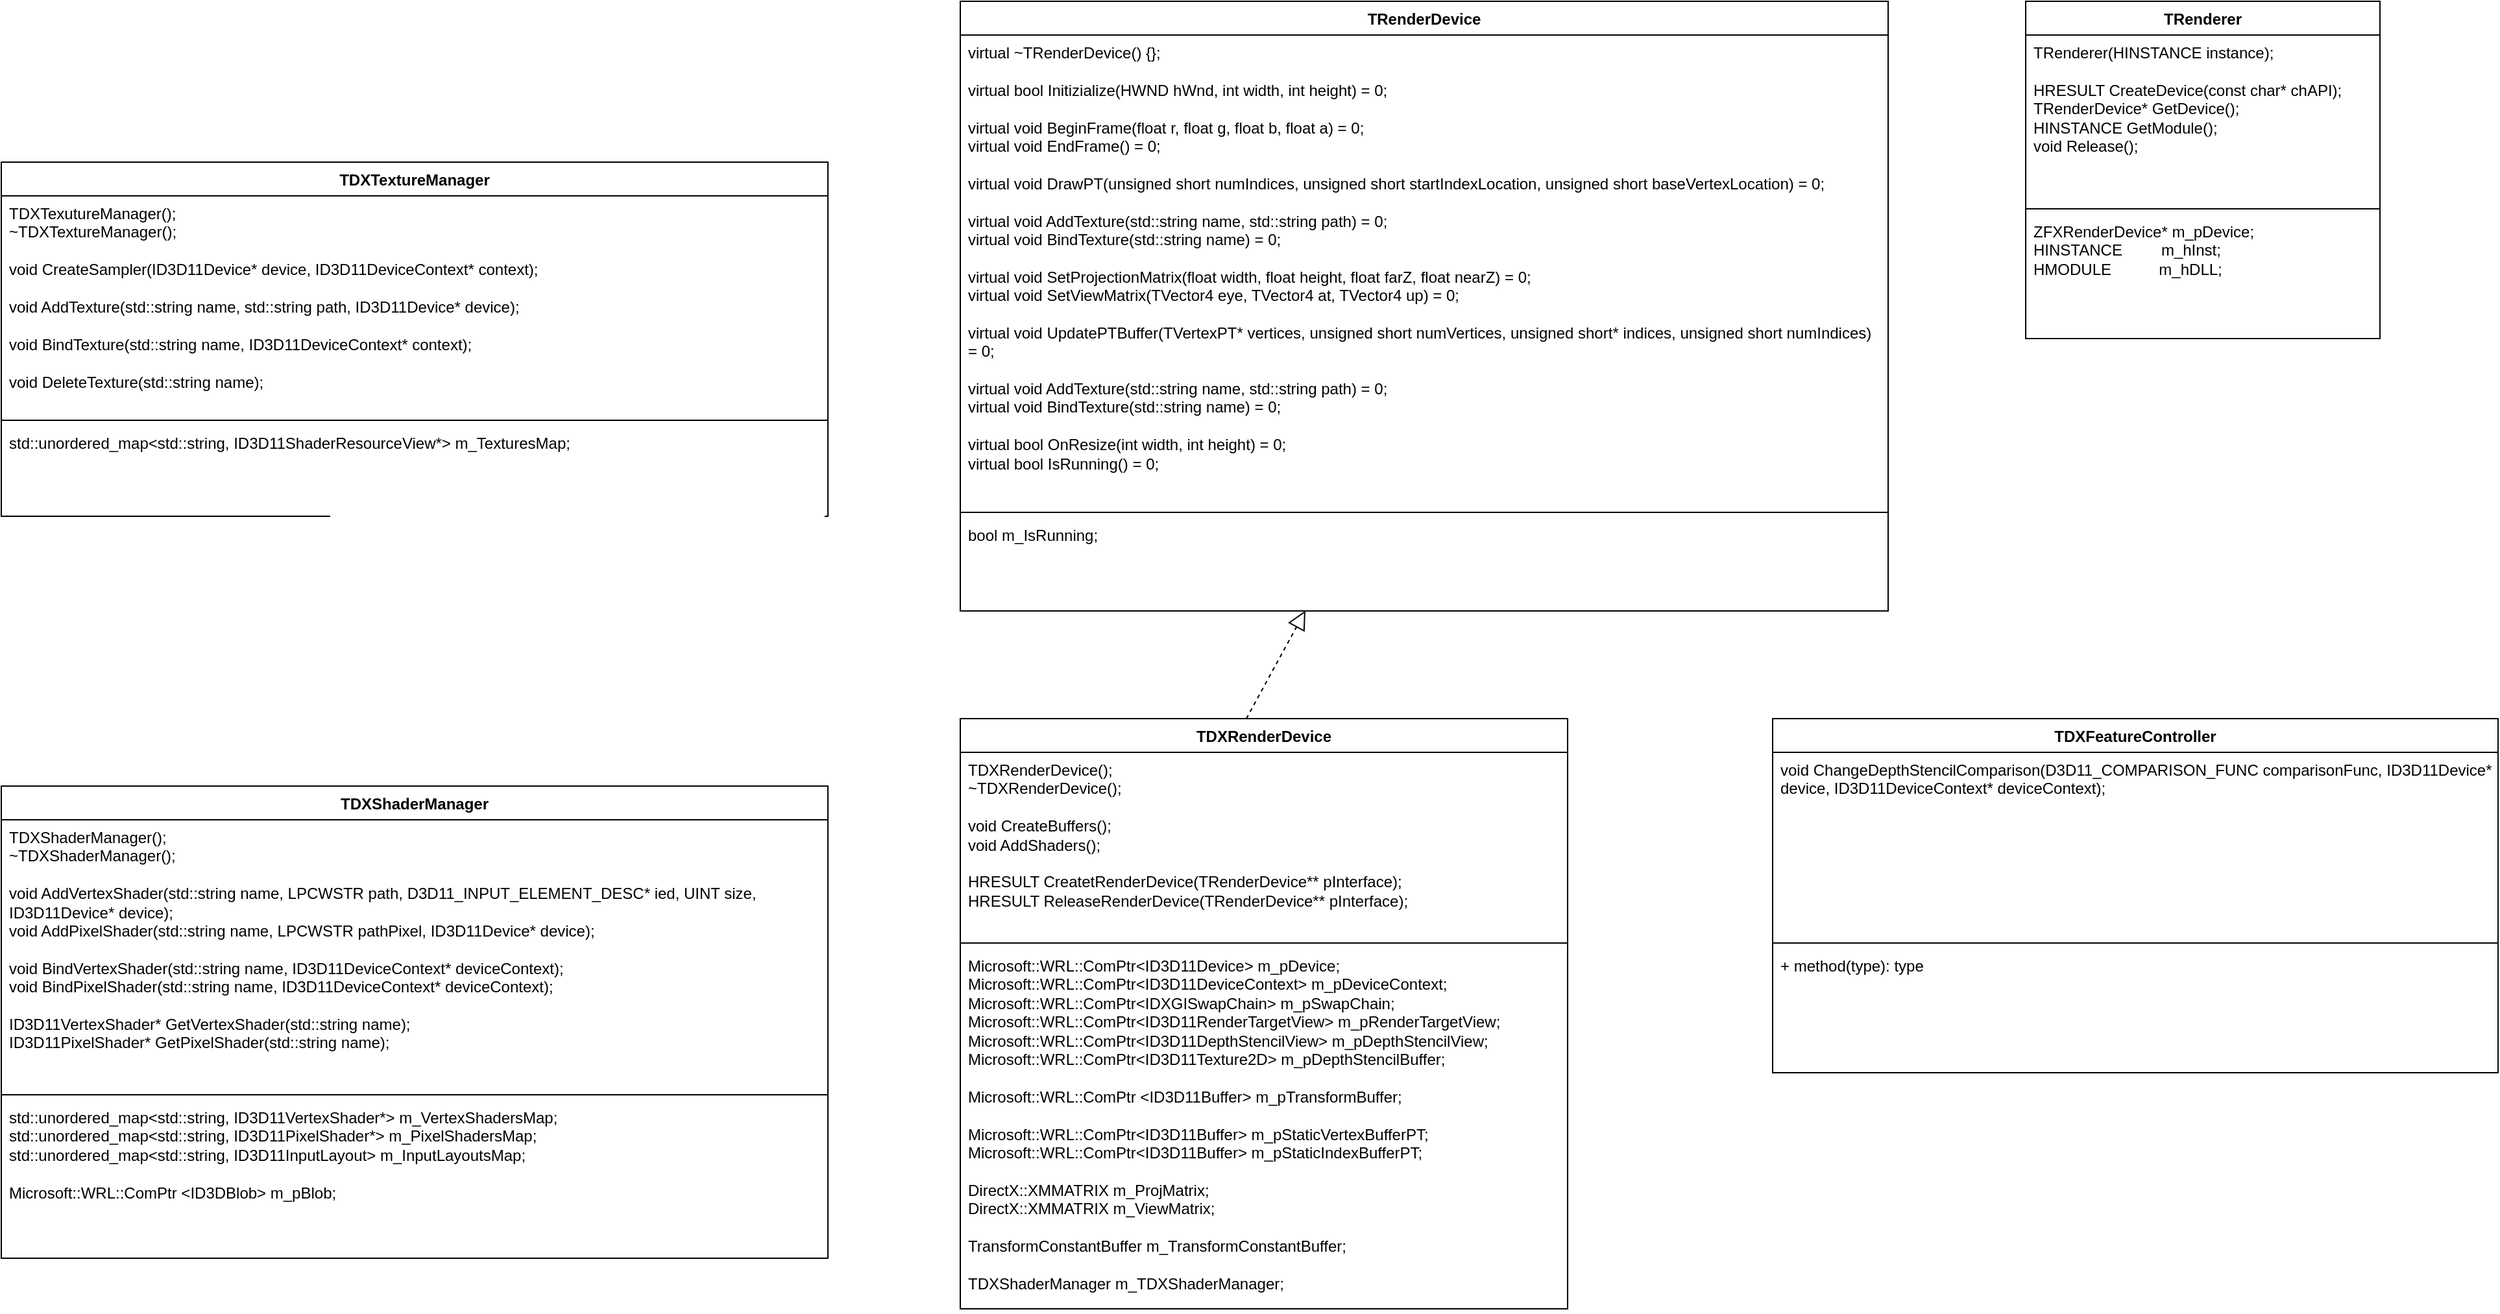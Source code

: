 <mxfile version="24.8.4">
  <diagram name="Страница — 1" id="iS9kPeVT_qTxmNW6HSiJ">
    <mxGraphModel dx="2047" dy="680" grid="1" gridSize="13" guides="1" tooltips="1" connect="1" arrows="1" fold="1" page="0" pageScale="1" pageWidth="827" pageHeight="1169" background="none" math="0" shadow="0">
      <root>
        <mxCell id="0" />
        <mxCell id="1" parent="0" />
        <mxCell id="LnMvlJYZvyKWMzvUD1xX-2" value="TRenderDevice" style="swimlane;fontStyle=1;align=center;verticalAlign=top;childLayout=stackLayout;horizontal=1;startSize=26;horizontalStack=0;resizeParent=1;resizeParentMax=0;resizeLast=0;collapsible=1;marginBottom=0;whiteSpace=wrap;html=1;" parent="1" vertex="1">
          <mxGeometry x="50" y="71" width="715" height="470" as="geometry" />
        </mxCell>
        <mxCell id="LnMvlJYZvyKWMzvUD1xX-3" value="&lt;div&gt;virtual ~TRenderDevice() {};&lt;br&gt;&lt;/div&gt;&lt;div&gt;&lt;br&gt;&lt;/div&gt;&lt;div&gt;virtual bool Initizialize(HWND hWnd, int width, int height) = 0;&lt;/div&gt;&lt;div&gt;&lt;br&gt;&lt;/div&gt;&lt;div&gt;virtual void BeginFrame(float r, float g, float b, float a) = 0;&lt;/div&gt;&lt;div&gt;virtual void EndFrame() = 0;&lt;/div&gt;&lt;div&gt;&lt;br&gt;&lt;/div&gt;&lt;div&gt;virtual void DrawPT(unsigned short numIndices, unsigned short startIndexLocation, unsigned short baseVertexLocation) = 0;&lt;br&gt;&lt;/div&gt;&lt;div&gt;&lt;br&gt;&lt;/div&gt;&lt;div&gt;virtual void AddTexture(std::string name, std::string path) = 0;&lt;br&gt;virtual void BindTexture(std::string name) = 0;&lt;br&gt;&lt;/div&gt;&lt;div&gt;&lt;br&gt;&lt;/div&gt;&lt;div&gt;virtual void SetProjectionMatrix(float width, float height, float farZ, float nearZ) = 0;&lt;/div&gt;&lt;div&gt;virtual void SetViewMatrix(TVector4 eye, TVector4 at, TVector4 up) = 0;&lt;/div&gt;&lt;div&gt;&lt;br&gt;&lt;/div&gt;&lt;div&gt;virtual void UpdatePTBuffer(TVertexPT* vertices, unsigned short numVertices, unsigned short* indices, unsigned short numIndices) = 0;&lt;/div&gt;&lt;div&gt;&lt;br&gt;&lt;/div&gt;&lt;div&gt;virtual void AddTexture(std::string name, std::string path) = 0;&lt;br&gt;virtual void BindTexture(std::string name) = 0;&lt;br&gt;&lt;/div&gt;&lt;div&gt;&lt;br&gt;&lt;/div&gt;&lt;div&gt;virtual bool OnResize(int width, int height) = 0;&lt;/div&gt;&lt;div&gt;virtual bool IsRunning() = 0;&lt;br&gt;&lt;/div&gt;" style="text;strokeColor=none;fillColor=none;align=left;verticalAlign=top;spacingLeft=4;spacingRight=4;overflow=hidden;rotatable=0;points=[[0,0.5],[1,0.5]];portConstraint=eastwest;whiteSpace=wrap;html=1;" parent="LnMvlJYZvyKWMzvUD1xX-2" vertex="1">
          <mxGeometry y="26" width="715" height="364" as="geometry" />
        </mxCell>
        <mxCell id="LnMvlJYZvyKWMzvUD1xX-4" value="" style="line;strokeWidth=1;fillColor=none;align=left;verticalAlign=middle;spacingTop=-1;spacingLeft=3;spacingRight=3;rotatable=0;labelPosition=right;points=[];portConstraint=eastwest;strokeColor=inherit;" parent="LnMvlJYZvyKWMzvUD1xX-2" vertex="1">
          <mxGeometry y="390" width="715" height="8" as="geometry" />
        </mxCell>
        <mxCell id="LnMvlJYZvyKWMzvUD1xX-5" value="&lt;div&gt;bool m_IsRunning;&lt;br&gt;&lt;/div&gt;" style="text;strokeColor=none;fillColor=none;align=left;verticalAlign=top;spacingLeft=4;spacingRight=4;overflow=hidden;rotatable=0;points=[[0,0.5],[1,0.5]];portConstraint=eastwest;whiteSpace=wrap;html=1;" parent="LnMvlJYZvyKWMzvUD1xX-2" vertex="1">
          <mxGeometry y="398" width="715" height="72" as="geometry" />
        </mxCell>
        <mxCell id="LnMvlJYZvyKWMzvUD1xX-13" value="" style="endArrow=block;dashed=1;endFill=0;endSize=12;html=1;rounded=0;entryX=0.372;entryY=0.997;entryDx=0;entryDy=0;entryPerimeter=0;exitX=0.471;exitY=0;exitDx=0;exitDy=0;exitPerimeter=0;" parent="1" source="cNzNoUKR5_ti7T2eS_Fg-1" target="LnMvlJYZvyKWMzvUD1xX-5" edge="1">
          <mxGeometry width="160" relative="1" as="geometry">
            <mxPoint x="319" y="529" as="sourcePoint" />
            <mxPoint x="500" y="320" as="targetPoint" />
          </mxGeometry>
        </mxCell>
        <mxCell id="cNzNoUKR5_ti7T2eS_Fg-1" value="TDXRenderDevice" style="swimlane;fontStyle=1;align=center;verticalAlign=top;childLayout=stackLayout;horizontal=1;startSize=26;horizontalStack=0;resizeParent=1;resizeParentMax=0;resizeLast=0;collapsible=1;marginBottom=0;whiteSpace=wrap;html=1;" parent="1" vertex="1">
          <mxGeometry x="50" y="624" width="468" height="455" as="geometry" />
        </mxCell>
        <mxCell id="cNzNoUKR5_ti7T2eS_Fg-2" value="&lt;div&gt;TDXRenderDevice();&lt;/div&gt;&lt;div&gt;~TDXRenderDevice();&lt;/div&gt;&lt;div&gt;&lt;br&gt;&lt;/div&gt;&lt;div&gt;void CreateBuffers();&lt;/div&gt;&lt;div&gt;void AddShaders();&lt;br&gt;&lt;/div&gt;&lt;div&gt;&lt;br&gt;&lt;/div&gt;&lt;div&gt;HRESULT CreatetRenderDevice(TRenderDevice** pInterface);&amp;nbsp;&amp;nbsp;&amp;nbsp;&amp;nbsp;&lt;/div&gt;&lt;div&gt;HRESULT ReleaseRenderDevice(TRenderDevice** pInterface);&lt;br&gt;&lt;br&gt;&lt;/div&gt;" style="text;strokeColor=none;fillColor=none;align=left;verticalAlign=top;spacingLeft=4;spacingRight=4;overflow=hidden;rotatable=0;points=[[0,0.5],[1,0.5]];portConstraint=eastwest;whiteSpace=wrap;html=1;" parent="cNzNoUKR5_ti7T2eS_Fg-1" vertex="1">
          <mxGeometry y="26" width="468" height="143" as="geometry" />
        </mxCell>
        <mxCell id="cNzNoUKR5_ti7T2eS_Fg-3" value="" style="line;strokeWidth=1;fillColor=none;align=left;verticalAlign=middle;spacingTop=-1;spacingLeft=3;spacingRight=3;rotatable=0;labelPosition=right;points=[];portConstraint=eastwest;strokeColor=inherit;" parent="cNzNoUKR5_ti7T2eS_Fg-1" vertex="1">
          <mxGeometry y="169" width="468" height="8" as="geometry" />
        </mxCell>
        <mxCell id="cNzNoUKR5_ti7T2eS_Fg-4" value="&lt;div&gt;Microsoft::WRL::ComPtr&amp;lt;ID3D11Device&amp;gt; m_pDevice; Microsoft::WRL::ComPtr&amp;lt;ID3D11DeviceContext&amp;gt; m_pDeviceContext; Microsoft::WRL::ComPtr&amp;lt;IDXGISwapChain&amp;gt; m_pSwapChain; Microsoft::WRL::ComPtr&amp;lt;ID3D11RenderTargetView&amp;gt; m_pRenderTargetView; Microsoft::WRL::ComPtr&amp;lt;ID3D11DepthStencilView&amp;gt; m_pDepthStencilView; Microsoft::WRL::ComPtr&amp;lt;ID3D11Texture2D&amp;gt; m_pDepthStencilBuffer;&lt;br&gt;&lt;/div&gt;&lt;div&gt;&lt;br&gt;&lt;/div&gt;&lt;div&gt;Microsoft::WRL::ComPtr &amp;lt;ID3D11Buffer&amp;gt; m_pTransformBuffer;&lt;br&gt;&lt;/div&gt;&lt;div&gt;&lt;br&gt;Microsoft::WRL::ComPtr&amp;lt;ID3D11Buffer&amp;gt; m_pStaticVertexBufferPT;&lt;br&gt;Microsoft::WRL::ComPtr&amp;lt;ID3D11Buffer&amp;gt; m_pStaticIndexBufferPT;&lt;br&gt;&lt;/div&gt;&lt;div&gt;&lt;br&gt;&lt;/div&gt;&lt;div&gt;DirectX::XMMATRIX m_ProjMatrix;&lt;br&gt;DirectX::XMMATRIX m_ViewMatrix;&lt;/div&gt;&lt;div&gt;&lt;br&gt;&lt;/div&gt;&lt;div&gt;TransformConstantBuffer m_TransformConstantBuffer;&lt;br&gt;&lt;/div&gt;&lt;div&gt;&lt;br&gt;&lt;/div&gt;&lt;div&gt;TDXShaderManager m_TDXShaderManager;&lt;br&gt;&lt;br&gt;&lt;/div&gt;" style="text;strokeColor=none;fillColor=none;align=left;verticalAlign=top;spacingLeft=4;spacingRight=4;overflow=hidden;rotatable=0;points=[[0,0.5],[1,0.5]];portConstraint=eastwest;whiteSpace=wrap;html=1;" parent="cNzNoUKR5_ti7T2eS_Fg-1" vertex="1">
          <mxGeometry y="177" width="468" height="278" as="geometry" />
        </mxCell>
        <mxCell id="cNzNoUKR5_ti7T2eS_Fg-5" value="TRenderer" style="swimlane;fontStyle=1;align=center;verticalAlign=top;childLayout=stackLayout;horizontal=1;startSize=26;horizontalStack=0;resizeParent=1;resizeParentMax=0;resizeLast=0;collapsible=1;marginBottom=0;whiteSpace=wrap;html=1;" parent="1" vertex="1">
          <mxGeometry x="871" y="71" width="273" height="260" as="geometry" />
        </mxCell>
        <mxCell id="cNzNoUKR5_ti7T2eS_Fg-6" value="&lt;div&gt;TRenderer(HINSTANCE instance);&lt;/div&gt;&lt;div&gt;&lt;br&gt;&lt;/div&gt;&lt;div&gt;HRESULT CreateDevice(const char* chAPI);&lt;/div&gt;&lt;div&gt;TRenderDevice* GetDevice();&lt;/div&gt;&lt;div&gt;HINSTANCE GetModule();&lt;/div&gt;&lt;div&gt;void Release();&lt;br&gt;&lt;/div&gt;" style="text;strokeColor=none;fillColor=none;align=left;verticalAlign=top;spacingLeft=4;spacingRight=4;overflow=hidden;rotatable=0;points=[[0,0.5],[1,0.5]];portConstraint=eastwest;whiteSpace=wrap;html=1;" parent="cNzNoUKR5_ti7T2eS_Fg-5" vertex="1">
          <mxGeometry y="26" width="273" height="130" as="geometry" />
        </mxCell>
        <mxCell id="cNzNoUKR5_ti7T2eS_Fg-7" value="" style="line;strokeWidth=1;fillColor=none;align=left;verticalAlign=middle;spacingTop=-1;spacingLeft=3;spacingRight=3;rotatable=0;labelPosition=right;points=[];portConstraint=eastwest;strokeColor=inherit;" parent="cNzNoUKR5_ti7T2eS_Fg-5" vertex="1">
          <mxGeometry y="156" width="273" height="8" as="geometry" />
        </mxCell>
        <mxCell id="cNzNoUKR5_ti7T2eS_Fg-8" value="ZFXRenderDevice* m_pDevice;&lt;br&gt;HINSTANCE&amp;nbsp;&amp;nbsp;&amp;nbsp;&amp;nbsp;&amp;nbsp;&amp;nbsp;&amp;nbsp;&amp;nbsp; m_hInst;&lt;br&gt;HMODULE&amp;nbsp;&amp;nbsp;&amp;nbsp;&amp;nbsp;&amp;nbsp;&amp;nbsp;&amp;nbsp;&amp;nbsp;&amp;nbsp;&amp;nbsp; m_hDLL;" style="text;strokeColor=none;fillColor=none;align=left;verticalAlign=top;spacingLeft=4;spacingRight=4;overflow=hidden;rotatable=0;points=[[0,0.5],[1,0.5]];portConstraint=eastwest;whiteSpace=wrap;html=1;" parent="cNzNoUKR5_ti7T2eS_Fg-5" vertex="1">
          <mxGeometry y="164" width="273" height="96" as="geometry" />
        </mxCell>
        <mxCell id="Nmb29etkxSLf_LVVn4ak-1" value="TDXShaderManager" style="swimlane;fontStyle=1;align=center;verticalAlign=top;childLayout=stackLayout;horizontal=1;startSize=26;horizontalStack=0;resizeParent=1;resizeParentMax=0;resizeLast=0;collapsible=1;marginBottom=0;whiteSpace=wrap;html=1;" parent="1" vertex="1">
          <mxGeometry x="-689" y="676" width="637" height="364" as="geometry" />
        </mxCell>
        <mxCell id="Nmb29etkxSLf_LVVn4ak-2" value="&lt;div&gt;TDXShaderManager();&lt;/div&gt;&lt;div&gt;~TDXShaderManager();&lt;/div&gt;&lt;div&gt;&lt;br&gt;&lt;/div&gt;&lt;div&gt;void AddVertexShader(std::string name, LPCWSTR path, D3D11_INPUT_ELEMENT_DESC* ied, UINT size, ID3D11Device* device);&lt;/div&gt;&lt;div&gt;void AddPixelShader(std::string name, LPCWSTR pathPixel, ID3D11Device* device);&lt;/div&gt;&lt;div&gt;&lt;br&gt;&lt;/div&gt;&lt;div&gt;void BindVertexShader(std::string name, ID3D11DeviceContext* deviceContext);&lt;/div&gt;&lt;div&gt;void BindPixelShader(std::string name, ID3D11DeviceContext* deviceContext);&lt;/div&gt;&lt;div&gt;&lt;br&gt;&lt;/div&gt;&lt;div&gt;ID3D11VertexShader* GetVertexShader(std::string name);&lt;/div&gt;&lt;div&gt;ID3D11PixelShader* GetPixelShader(std::string name);&lt;/div&gt;" style="text;strokeColor=none;fillColor=none;align=left;verticalAlign=top;spacingLeft=4;spacingRight=4;overflow=hidden;rotatable=0;points=[[0,0.5],[1,0.5]];portConstraint=eastwest;whiteSpace=wrap;html=1;" parent="Nmb29etkxSLf_LVVn4ak-1" vertex="1">
          <mxGeometry y="26" width="637" height="208" as="geometry" />
        </mxCell>
        <mxCell id="Nmb29etkxSLf_LVVn4ak-3" value="" style="line;strokeWidth=1;fillColor=none;align=left;verticalAlign=middle;spacingTop=-1;spacingLeft=3;spacingRight=3;rotatable=0;labelPosition=right;points=[];portConstraint=eastwest;strokeColor=inherit;" parent="Nmb29etkxSLf_LVVn4ak-1" vertex="1">
          <mxGeometry y="234" width="637" height="8" as="geometry" />
        </mxCell>
        <mxCell id="Nmb29etkxSLf_LVVn4ak-4" value="&lt;div&gt;std::unordered_map&amp;lt;std::string, ID3D11VertexShader*&amp;gt; m_VertexShadersMap;&lt;/div&gt;&lt;div&gt;&lt;div&gt;std::unordered_map&amp;lt;std::string, ID3D11PixelShader*&amp;gt; m_PixelShadersMap;&lt;/div&gt;&lt;div&gt;&lt;div&gt;std::unordered_map&amp;lt;std::string, ID3D11InputLayout&amp;gt; m_InputLayoutsMap;&lt;/div&gt;&lt;div&gt;&lt;br&gt;&lt;/div&gt;&lt;div&gt;Microsoft::WRL::ComPtr &amp;lt;ID3DBlob&amp;gt; m_pBlob;&lt;/div&gt;&lt;/div&gt;&lt;/div&gt;" style="text;strokeColor=none;fillColor=none;align=left;verticalAlign=top;spacingLeft=4;spacingRight=4;overflow=hidden;rotatable=0;points=[[0,0.5],[1,0.5]];portConstraint=eastwest;whiteSpace=wrap;html=1;" parent="Nmb29etkxSLf_LVVn4ak-1" vertex="1">
          <mxGeometry y="242" width="637" height="122" as="geometry" />
        </mxCell>
        <mxCell id="j0UoL_jZY-VV4XArSAp1-1" value="&lt;div&gt;TDXTextureManager&lt;/div&gt;" style="swimlane;fontStyle=1;align=center;verticalAlign=top;childLayout=stackLayout;horizontal=1;startSize=26;horizontalStack=0;resizeParent=1;resizeParentMax=0;resizeLast=0;collapsible=1;marginBottom=0;whiteSpace=wrap;html=1;" parent="1" vertex="1">
          <mxGeometry x="-689" y="195" width="637" height="273" as="geometry" />
        </mxCell>
        <mxCell id="j0UoL_jZY-VV4XArSAp1-2" value="&lt;div&gt;TDXTexutureManager();&lt;/div&gt;&lt;div&gt;~TDXTextureManager();&lt;/div&gt;&lt;div&gt;&lt;br&gt;&lt;/div&gt;&lt;div&gt;void CreateSampler(ID3D11Device* device, ID3D11DeviceContext* context);&lt;br&gt;&lt;/div&gt;&lt;div&gt;&lt;br&gt;&lt;/div&gt;&lt;div&gt;void AddTexture(std::string name, std::string path, ID3D11Device* device);&lt;/div&gt;&lt;div&gt;&lt;br&gt;&lt;/div&gt;&lt;div&gt;void BindTexture(std::string name, ID3D11DeviceContext* context);&lt;/div&gt;&lt;div&gt;&lt;br&gt;&lt;/div&gt;&lt;div&gt;void DeleteTexture(std::string name);&lt;/div&gt;" style="text;strokeColor=none;fillColor=none;align=left;verticalAlign=top;spacingLeft=4;spacingRight=4;overflow=hidden;rotatable=0;points=[[0,0.5],[1,0.5]];portConstraint=eastwest;whiteSpace=wrap;html=1;" parent="j0UoL_jZY-VV4XArSAp1-1" vertex="1">
          <mxGeometry y="26" width="637" height="169" as="geometry" />
        </mxCell>
        <mxCell id="j0UoL_jZY-VV4XArSAp1-3" value="" style="line;strokeWidth=1;fillColor=none;align=left;verticalAlign=middle;spacingTop=-1;spacingLeft=3;spacingRight=3;rotatable=0;labelPosition=right;points=[];portConstraint=eastwest;strokeColor=inherit;" parent="j0UoL_jZY-VV4XArSAp1-1" vertex="1">
          <mxGeometry y="195" width="637" height="8" as="geometry" />
        </mxCell>
        <mxCell id="j0UoL_jZY-VV4XArSAp1-4" value="&lt;div&gt;std::unordered_map&amp;lt;std::string, ID3D11ShaderResourceView*&amp;gt; m_TexturesMap;&lt;/div&gt;" style="text;strokeColor=none;fillColor=none;align=left;verticalAlign=top;spacingLeft=4;spacingRight=4;overflow=hidden;rotatable=0;points=[[0,0.5],[1,0.5]];portConstraint=eastwest;whiteSpace=wrap;html=1;" parent="j0UoL_jZY-VV4XArSAp1-1" vertex="1">
          <mxGeometry y="203" width="637" height="70" as="geometry" />
        </mxCell>
        <mxCell id="85-j-p2QJw2XKJVX7Edh-1" value="TDXFeatureController" style="swimlane;fontStyle=1;align=center;verticalAlign=top;childLayout=stackLayout;horizontal=1;startSize=26;horizontalStack=0;resizeParent=1;resizeParentMax=0;resizeLast=0;collapsible=1;marginBottom=0;whiteSpace=wrap;html=1;" vertex="1" parent="1">
          <mxGeometry x="676" y="624" width="559" height="273" as="geometry" />
        </mxCell>
        <mxCell id="85-j-p2QJw2XKJVX7Edh-2" value="&lt;span class=&quot;hljs-type&quot;&gt;void&lt;/span&gt; &lt;span class=&quot;hljs-title&quot;&gt;ChangeDepthStencilComparison&lt;/span&gt;&lt;span class=&quot;hljs-params&quot;&gt;(D3D11_COMPARISON_FUNC comparisonFunc, &lt;/span&gt;ID3D11Device* device, ID3D11DeviceContext* deviceContext&lt;span class=&quot;hljs-params&quot;&gt;);&lt;/span&gt;" style="text;strokeColor=none;fillColor=none;align=left;verticalAlign=top;spacingLeft=4;spacingRight=4;overflow=hidden;rotatable=0;points=[[0,0.5],[1,0.5]];portConstraint=eastwest;whiteSpace=wrap;html=1;" vertex="1" parent="85-j-p2QJw2XKJVX7Edh-1">
          <mxGeometry y="26" width="559" height="143" as="geometry" />
        </mxCell>
        <mxCell id="85-j-p2QJw2XKJVX7Edh-3" value="" style="line;strokeWidth=1;fillColor=none;align=left;verticalAlign=middle;spacingTop=-1;spacingLeft=3;spacingRight=3;rotatable=0;labelPosition=right;points=[];portConstraint=eastwest;strokeColor=inherit;" vertex="1" parent="85-j-p2QJw2XKJVX7Edh-1">
          <mxGeometry y="169" width="559" height="8" as="geometry" />
        </mxCell>
        <mxCell id="85-j-p2QJw2XKJVX7Edh-4" value="+ method(type): type" style="text;strokeColor=none;fillColor=none;align=left;verticalAlign=top;spacingLeft=4;spacingRight=4;overflow=hidden;rotatable=0;points=[[0,0.5],[1,0.5]];portConstraint=eastwest;whiteSpace=wrap;html=1;" vertex="1" parent="85-j-p2QJw2XKJVX7Edh-1">
          <mxGeometry y="177" width="559" height="96" as="geometry" />
        </mxCell>
      </root>
    </mxGraphModel>
  </diagram>
</mxfile>
